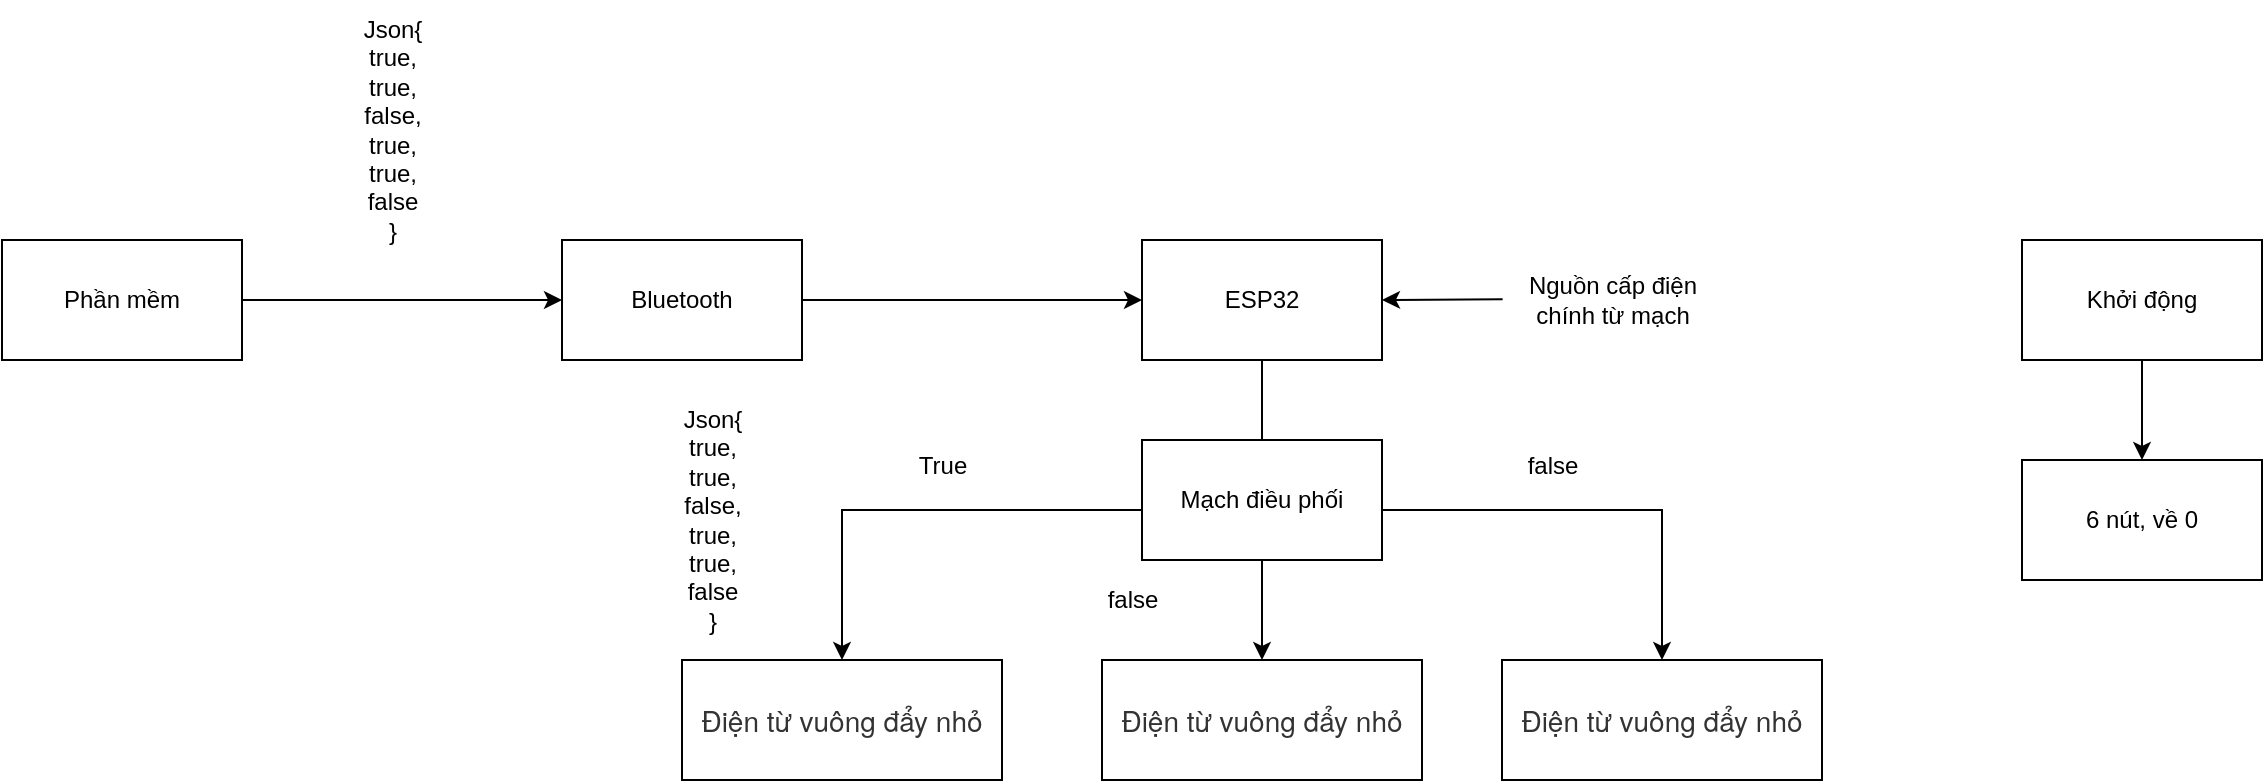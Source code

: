 <mxfile version="28.2.1">
  <diagram name="Trang-1" id="LYzxF1-JJ99GFmE8SYtx">
    <mxGraphModel dx="1895" dy="468" grid="1" gridSize="10" guides="1" tooltips="1" connect="1" arrows="1" fold="1" page="1" pageScale="1" pageWidth="827" pageHeight="1169" math="0" shadow="0">
      <root>
        <mxCell id="0" />
        <mxCell id="1" parent="0" />
        <mxCell id="cdQUnSWK5m7K0tMTcb-a-6" style="edgeStyle=orthogonalEdgeStyle;rounded=0;orthogonalLoop=1;jettySize=auto;html=1;exitX=0.5;exitY=1;exitDx=0;exitDy=0;" edge="1" parent="1" source="cdQUnSWK5m7K0tMTcb-a-1" target="cdQUnSWK5m7K0tMTcb-a-4">
          <mxGeometry relative="1" as="geometry" />
        </mxCell>
        <mxCell id="cdQUnSWK5m7K0tMTcb-a-7" style="edgeStyle=orthogonalEdgeStyle;rounded=0;orthogonalLoop=1;jettySize=auto;html=1;exitX=0.5;exitY=1;exitDx=0;exitDy=0;" edge="1" parent="1" source="cdQUnSWK5m7K0tMTcb-a-1" target="cdQUnSWK5m7K0tMTcb-a-2">
          <mxGeometry relative="1" as="geometry" />
        </mxCell>
        <mxCell id="cdQUnSWK5m7K0tMTcb-a-8" style="edgeStyle=orthogonalEdgeStyle;rounded=0;orthogonalLoop=1;jettySize=auto;html=1;exitX=0.5;exitY=1;exitDx=0;exitDy=0;" edge="1" parent="1" source="cdQUnSWK5m7K0tMTcb-a-1" target="cdQUnSWK5m7K0tMTcb-a-5">
          <mxGeometry relative="1" as="geometry" />
        </mxCell>
        <mxCell id="cdQUnSWK5m7K0tMTcb-a-1" value="ESP32" style="rounded=0;whiteSpace=wrap;html=1;" vertex="1" parent="1">
          <mxGeometry x="380" y="140" width="120" height="60" as="geometry" />
        </mxCell>
        <mxCell id="cdQUnSWK5m7K0tMTcb-a-2" value="&lt;span style=&quot;color: rgba(0, 0, 0, 0.8); font-family: &amp;quot;Helvetica Neue&amp;quot;, Helvetica, Arial, 文泉驛正黑, &amp;quot;WenQuanYi Zen Hei&amp;quot;, &amp;quot;Hiragino Sans GB&amp;quot;, &amp;quot;儷黑 Pro&amp;quot;, &amp;quot;LiHei Pro&amp;quot;, &amp;quot;Heiti TC&amp;quot;, 微軟正黑體, &amp;quot;Microsoft JhengHei UI&amp;quot;, &amp;quot;Microsoft JhengHei&amp;quot;, SHPBurmese, sans-serif; font-size: 14px; text-align: start; white-space-collapse: preserve; background-color: rgb(255, 255, 255);&quot;&gt;Điện từ vuông đẩy nhỏ&lt;/span&gt;" style="whiteSpace=wrap;html=1;" vertex="1" parent="1">
          <mxGeometry x="150" y="350" width="160" height="60" as="geometry" />
        </mxCell>
        <mxCell id="cdQUnSWK5m7K0tMTcb-a-4" value="&lt;span style=&quot;color: rgba(0, 0, 0, 0.8); font-family: &amp;quot;Helvetica Neue&amp;quot;, Helvetica, Arial, 文泉驛正黑, &amp;quot;WenQuanYi Zen Hei&amp;quot;, &amp;quot;Hiragino Sans GB&amp;quot;, &amp;quot;儷黑 Pro&amp;quot;, &amp;quot;LiHei Pro&amp;quot;, &amp;quot;Heiti TC&amp;quot;, 微軟正黑體, &amp;quot;Microsoft JhengHei UI&amp;quot;, &amp;quot;Microsoft JhengHei&amp;quot;, SHPBurmese, sans-serif; font-size: 14px; text-align: start; white-space-collapse: preserve; background-color: rgb(255, 255, 255);&quot;&gt;Điện từ vuông đẩy nhỏ&lt;/span&gt;" style="whiteSpace=wrap;html=1;" vertex="1" parent="1">
          <mxGeometry x="360" y="350" width="160" height="60" as="geometry" />
        </mxCell>
        <mxCell id="cdQUnSWK5m7K0tMTcb-a-5" value="&lt;span style=&quot;color: rgba(0, 0, 0, 0.8); font-family: &amp;quot;Helvetica Neue&amp;quot;, Helvetica, Arial, 文泉驛正黑, &amp;quot;WenQuanYi Zen Hei&amp;quot;, &amp;quot;Hiragino Sans GB&amp;quot;, &amp;quot;儷黑 Pro&amp;quot;, &amp;quot;LiHei Pro&amp;quot;, &amp;quot;Heiti TC&amp;quot;, 微軟正黑體, &amp;quot;Microsoft JhengHei UI&amp;quot;, &amp;quot;Microsoft JhengHei&amp;quot;, SHPBurmese, sans-serif; font-size: 14px; text-align: start; white-space-collapse: preserve; background-color: rgb(255, 255, 255);&quot;&gt;Điện từ vuông đẩy nhỏ&lt;/span&gt;" style="whiteSpace=wrap;html=1;" vertex="1" parent="1">
          <mxGeometry x="560" y="350" width="160" height="60" as="geometry" />
        </mxCell>
        <mxCell id="cdQUnSWK5m7K0tMTcb-a-9" value="Mạch điều phối" style="rounded=0;whiteSpace=wrap;html=1;" vertex="1" parent="1">
          <mxGeometry x="380" y="240" width="120" height="60" as="geometry" />
        </mxCell>
        <mxCell id="cdQUnSWK5m7K0tMTcb-a-11" value="Nguồn cấp điện &lt;br&gt;chính từ mạch" style="text;html=1;align=center;verticalAlign=middle;resizable=0;points=[];autosize=1;strokeColor=none;fillColor=none;" vertex="1" parent="1">
          <mxGeometry x="560" y="150" width="110" height="40" as="geometry" />
        </mxCell>
        <mxCell id="cdQUnSWK5m7K0tMTcb-a-12" value="" style="endArrow=classic;html=1;rounded=0;entryX=1;entryY=0.5;entryDx=0;entryDy=0;exitX=0.003;exitY=0.491;exitDx=0;exitDy=0;exitPerimeter=0;" edge="1" parent="1" source="cdQUnSWK5m7K0tMTcb-a-11" target="cdQUnSWK5m7K0tMTcb-a-1">
          <mxGeometry width="50" height="50" relative="1" as="geometry">
            <mxPoint x="550" y="300" as="sourcePoint" />
            <mxPoint x="600" y="250" as="targetPoint" />
          </mxGeometry>
        </mxCell>
        <mxCell id="cdQUnSWK5m7K0tMTcb-a-15" style="edgeStyle=orthogonalEdgeStyle;rounded=0;orthogonalLoop=1;jettySize=auto;html=1;exitX=0.5;exitY=1;exitDx=0;exitDy=0;entryX=0.5;entryY=0;entryDx=0;entryDy=0;" edge="1" parent="1" source="cdQUnSWK5m7K0tMTcb-a-13" target="cdQUnSWK5m7K0tMTcb-a-14">
          <mxGeometry relative="1" as="geometry" />
        </mxCell>
        <mxCell id="cdQUnSWK5m7K0tMTcb-a-13" value="Khởi động" style="rounded=0;whiteSpace=wrap;html=1;" vertex="1" parent="1">
          <mxGeometry x="820" y="140" width="120" height="60" as="geometry" />
        </mxCell>
        <mxCell id="cdQUnSWK5m7K0tMTcb-a-14" value="6 nút, về 0" style="rounded=0;whiteSpace=wrap;html=1;" vertex="1" parent="1">
          <mxGeometry x="820" y="250" width="120" height="60" as="geometry" />
        </mxCell>
        <mxCell id="cdQUnSWK5m7K0tMTcb-a-23" style="edgeStyle=orthogonalEdgeStyle;rounded=0;orthogonalLoop=1;jettySize=auto;html=1;exitX=1;exitY=0.5;exitDx=0;exitDy=0;" edge="1" parent="1" source="cdQUnSWK5m7K0tMTcb-a-18" target="cdQUnSWK5m7K0tMTcb-a-1">
          <mxGeometry relative="1" as="geometry" />
        </mxCell>
        <mxCell id="cdQUnSWK5m7K0tMTcb-a-18" value="Bluetooth" style="rounded=0;whiteSpace=wrap;html=1;" vertex="1" parent="1">
          <mxGeometry x="90" y="140" width="120" height="60" as="geometry" />
        </mxCell>
        <mxCell id="cdQUnSWK5m7K0tMTcb-a-20" value="Json{&lt;br&gt;true,&lt;div&gt;true,&lt;/div&gt;&lt;div&gt;false,&lt;/div&gt;&lt;div&gt;true,&lt;/div&gt;&lt;div&gt;true,&lt;/div&gt;&lt;div&gt;false&lt;br&gt;}&lt;/div&gt;" style="text;html=1;align=center;verticalAlign=middle;resizable=0;points=[];autosize=1;strokeColor=none;fillColor=none;" vertex="1" parent="1">
          <mxGeometry x="-20" y="20" width="50" height="130" as="geometry" />
        </mxCell>
        <mxCell id="cdQUnSWK5m7K0tMTcb-a-22" style="edgeStyle=orthogonalEdgeStyle;rounded=0;orthogonalLoop=1;jettySize=auto;html=1;exitX=1;exitY=0.5;exitDx=0;exitDy=0;entryX=0;entryY=0.5;entryDx=0;entryDy=0;" edge="1" parent="1" source="cdQUnSWK5m7K0tMTcb-a-21" target="cdQUnSWK5m7K0tMTcb-a-18">
          <mxGeometry relative="1" as="geometry" />
        </mxCell>
        <mxCell id="cdQUnSWK5m7K0tMTcb-a-21" value="Phần mềm" style="rounded=0;whiteSpace=wrap;html=1;" vertex="1" parent="1">
          <mxGeometry x="-190" y="140" width="120" height="60" as="geometry" />
        </mxCell>
        <mxCell id="cdQUnSWK5m7K0tMTcb-a-24" value="Json{&lt;br&gt;true,&lt;div&gt;true,&lt;/div&gt;&lt;div&gt;false,&lt;/div&gt;&lt;div&gt;true,&lt;/div&gt;&lt;div&gt;true,&lt;/div&gt;&lt;div&gt;false&lt;br&gt;}&lt;/div&gt;" style="text;html=1;align=center;verticalAlign=middle;resizable=0;points=[];autosize=1;strokeColor=none;fillColor=none;" vertex="1" parent="1">
          <mxGeometry x="140" y="215" width="50" height="130" as="geometry" />
        </mxCell>
        <mxCell id="cdQUnSWK5m7K0tMTcb-a-25" value="True" style="text;html=1;align=center;verticalAlign=middle;resizable=0;points=[];autosize=1;strokeColor=none;fillColor=none;" vertex="1" parent="1">
          <mxGeometry x="255" y="238" width="50" height="30" as="geometry" />
        </mxCell>
        <mxCell id="cdQUnSWK5m7K0tMTcb-a-26" value="false" style="text;html=1;align=center;verticalAlign=middle;resizable=0;points=[];autosize=1;strokeColor=none;fillColor=none;" vertex="1" parent="1">
          <mxGeometry x="350" y="305" width="50" height="30" as="geometry" />
        </mxCell>
        <mxCell id="cdQUnSWK5m7K0tMTcb-a-27" value="false" style="text;html=1;align=center;verticalAlign=middle;resizable=0;points=[];autosize=1;strokeColor=none;fillColor=none;" vertex="1" parent="1">
          <mxGeometry x="560" y="238" width="50" height="30" as="geometry" />
        </mxCell>
      </root>
    </mxGraphModel>
  </diagram>
</mxfile>
